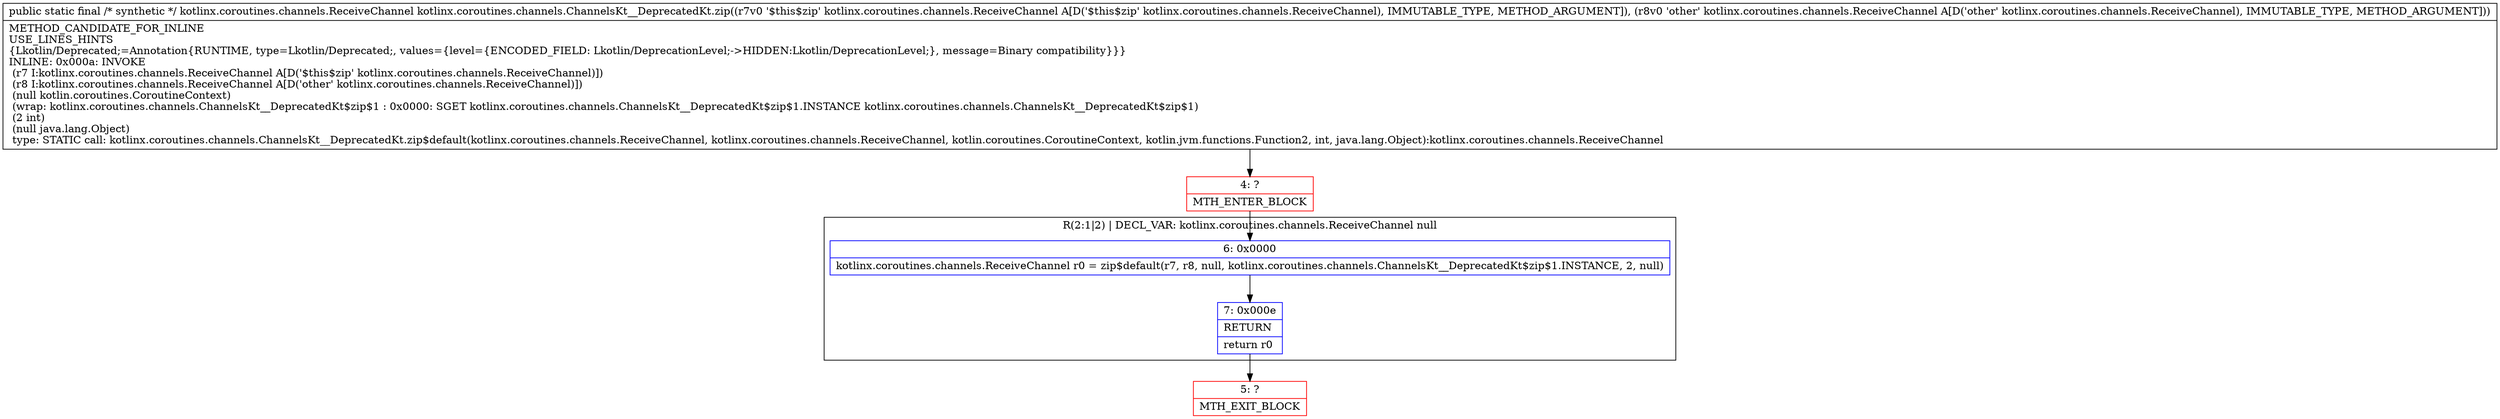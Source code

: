 digraph "CFG forkotlinx.coroutines.channels.ChannelsKt__DeprecatedKt.zip(Lkotlinx\/coroutines\/channels\/ReceiveChannel;Lkotlinx\/coroutines\/channels\/ReceiveChannel;)Lkotlinx\/coroutines\/channels\/ReceiveChannel;" {
subgraph cluster_Region_488529188 {
label = "R(2:1|2) | DECL_VAR: kotlinx.coroutines.channels.ReceiveChannel null\l";
node [shape=record,color=blue];
Node_6 [shape=record,label="{6\:\ 0x0000|kotlinx.coroutines.channels.ReceiveChannel r0 = zip$default(r7, r8, null, kotlinx.coroutines.channels.ChannelsKt__DeprecatedKt$zip$1.INSTANCE, 2, null)\l}"];
Node_7 [shape=record,label="{7\:\ 0x000e|RETURN\l|return r0\l}"];
}
Node_4 [shape=record,color=red,label="{4\:\ ?|MTH_ENTER_BLOCK\l}"];
Node_5 [shape=record,color=red,label="{5\:\ ?|MTH_EXIT_BLOCK\l}"];
MethodNode[shape=record,label="{public static final \/* synthetic *\/ kotlinx.coroutines.channels.ReceiveChannel kotlinx.coroutines.channels.ChannelsKt__DeprecatedKt.zip((r7v0 '$this$zip' kotlinx.coroutines.channels.ReceiveChannel A[D('$this$zip' kotlinx.coroutines.channels.ReceiveChannel), IMMUTABLE_TYPE, METHOD_ARGUMENT]), (r8v0 'other' kotlinx.coroutines.channels.ReceiveChannel A[D('other' kotlinx.coroutines.channels.ReceiveChannel), IMMUTABLE_TYPE, METHOD_ARGUMENT]))  | METHOD_CANDIDATE_FOR_INLINE\lUSE_LINES_HINTS\l\{Lkotlin\/Deprecated;=Annotation\{RUNTIME, type=Lkotlin\/Deprecated;, values=\{level=\{ENCODED_FIELD: Lkotlin\/DeprecationLevel;\-\>HIDDEN:Lkotlin\/DeprecationLevel;\}, message=Binary compatibility\}\}\}\lINLINE: 0x000a: INVOKE  \l  (r7 I:kotlinx.coroutines.channels.ReceiveChannel A[D('$this$zip' kotlinx.coroutines.channels.ReceiveChannel)])\l  (r8 I:kotlinx.coroutines.channels.ReceiveChannel A[D('other' kotlinx.coroutines.channels.ReceiveChannel)])\l  (null kotlin.coroutines.CoroutineContext)\l  (wrap: kotlinx.coroutines.channels.ChannelsKt__DeprecatedKt$zip$1 : 0x0000: SGET   kotlinx.coroutines.channels.ChannelsKt__DeprecatedKt$zip$1.INSTANCE kotlinx.coroutines.channels.ChannelsKt__DeprecatedKt$zip$1)\l  (2 int)\l  (null java.lang.Object)\l type: STATIC call: kotlinx.coroutines.channels.ChannelsKt__DeprecatedKt.zip$default(kotlinx.coroutines.channels.ReceiveChannel, kotlinx.coroutines.channels.ReceiveChannel, kotlin.coroutines.CoroutineContext, kotlin.jvm.functions.Function2, int, java.lang.Object):kotlinx.coroutines.channels.ReceiveChannel\l}"];
MethodNode -> Node_4;Node_6 -> Node_7;
Node_7 -> Node_5;
Node_4 -> Node_6;
}

